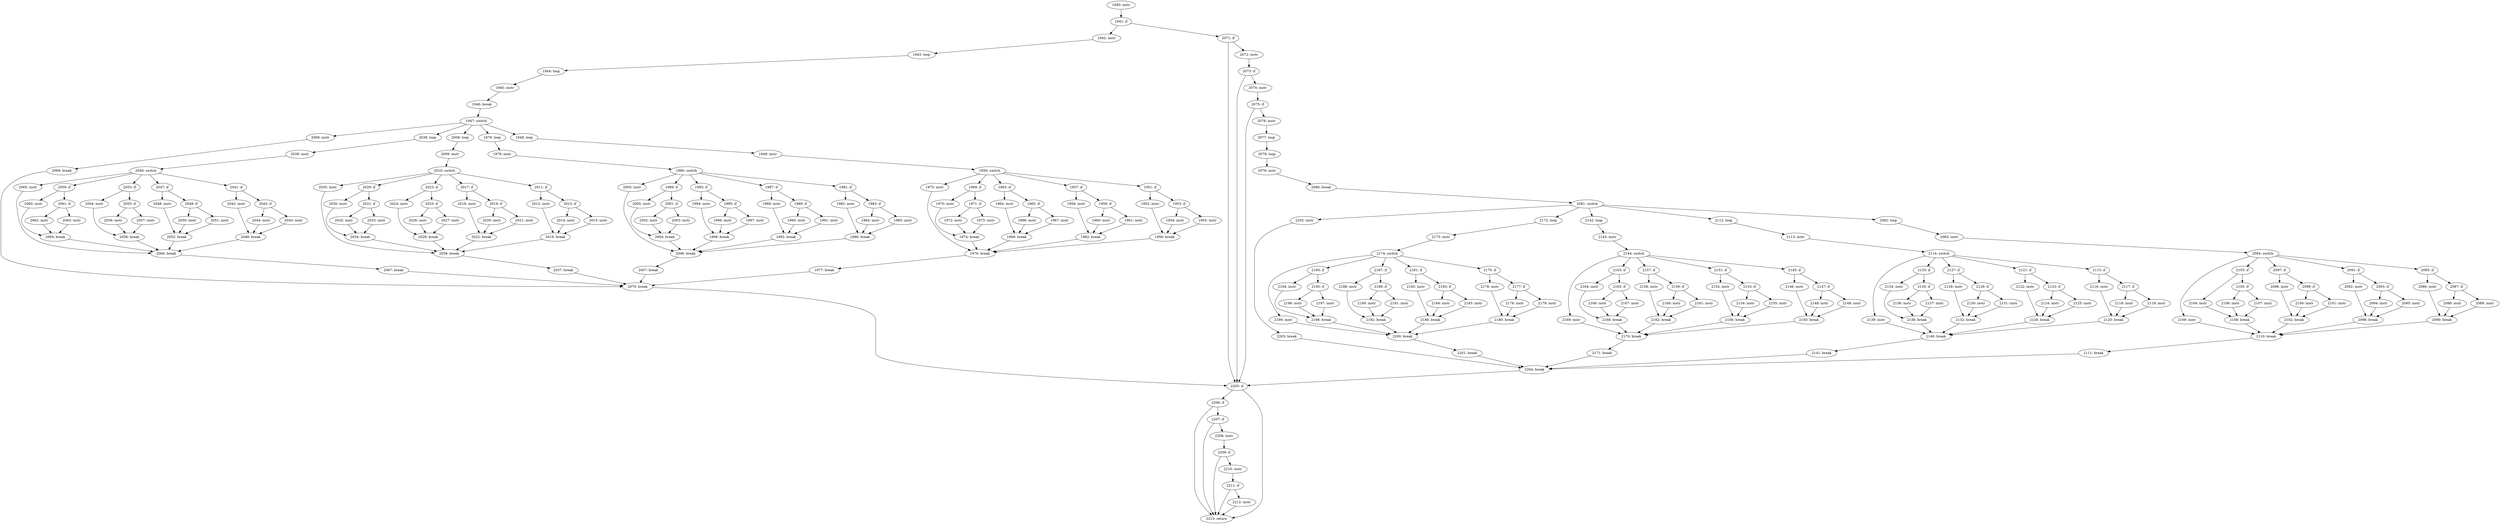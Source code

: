 digraph CFG_tcp_check_dsack {
1940 [label="1940: instr"]
	1940 -> 1941
1941 [label="1941: if"]
	1941 -> 1942
	1941 -> 2071
1942 [label="1942: instr"]
	1942 -> 1943
1943 [label="1943: loop"]
	1943 -> 1944
1944 [label="1944: loop"]
	1944 -> 1945
1945 [label="1945: instr"]
	1945 -> 1946
1946 [label="1946: break"]
	1946 -> 1947
1947 [label="1947: switch"]
	1947 -> 2068
	1947 -> 2038
	1947 -> 2008
	1947 -> 1978
	1947 -> 1948
1948 [label="1948: loop"]
	1948 -> 1949
1949 [label="1949: instr"]
	1949 -> 1950
1950 [label="1950: switch"]
	1950 -> 1975
	1950 -> 1969
	1950 -> 1963
	1950 -> 1957
	1950 -> 1951
1951 [label="1951: if"]
	1951 -> 1952
	1951 -> 1953
1952 [label="1952: instr"]
	1952 -> 1956
1953 [label="1953: if"]
	1953 -> 1954
	1953 -> 1955
1954 [label="1954: instr"]
	1954 -> 1956
1955 [label="1955: instr"]
	1955 -> 1956
1956 [label="1956: break"]
	1956 -> 1976
1957 [label="1957: if"]
	1957 -> 1958
	1957 -> 1959
1958 [label="1958: instr"]
	1958 -> 1962
1959 [label="1959: if"]
	1959 -> 1960
	1959 -> 1961
1960 [label="1960: instr"]
	1960 -> 1962
1961 [label="1961: instr"]
	1961 -> 1962
1962 [label="1962: break"]
	1962 -> 1976
1963 [label="1963: if"]
	1963 -> 1964
	1963 -> 1965
1964 [label="1964: instr"]
	1964 -> 1968
1965 [label="1965: if"]
	1965 -> 1966
	1965 -> 1967
1966 [label="1966: instr"]
	1966 -> 1968
1967 [label="1967: instr"]
	1967 -> 1968
1968 [label="1968: break"]
	1968 -> 1976
1969 [label="1969: if"]
	1969 -> 1970
	1969 -> 1971
1970 [label="1970: instr"]
	1970 -> 1974
1971 [label="1971: if"]
	1971 -> 1972
	1971 -> 1973
1972 [label="1972: instr"]
	1972 -> 1974
1973 [label="1973: instr"]
	1973 -> 1974
1974 [label="1974: break"]
	1974 -> 1976
1975 [label="1975: instr"]
	1975 -> 1976
1976 [label="1976: break"]
	1976 -> 1977
1977 [label="1977: break"]
	1977 -> 2070
1978 [label="1978: loop"]
	1978 -> 1979
1979 [label="1979: instr"]
	1979 -> 1980
1980 [label="1980: switch"]
	1980 -> 2005
	1980 -> 1999
	1980 -> 1993
	1980 -> 1987
	1980 -> 1981
1981 [label="1981: if"]
	1981 -> 1982
	1981 -> 1983
1982 [label="1982: instr"]
	1982 -> 1986
1983 [label="1983: if"]
	1983 -> 1984
	1983 -> 1985
1984 [label="1984: instr"]
	1984 -> 1986
1985 [label="1985: instr"]
	1985 -> 1986
1986 [label="1986: break"]
	1986 -> 2006
1987 [label="1987: if"]
	1987 -> 1988
	1987 -> 1989
1988 [label="1988: instr"]
	1988 -> 1992
1989 [label="1989: if"]
	1989 -> 1990
	1989 -> 1991
1990 [label="1990: instr"]
	1990 -> 1992
1991 [label="1991: instr"]
	1991 -> 1992
1992 [label="1992: break"]
	1992 -> 2006
1993 [label="1993: if"]
	1993 -> 1994
	1993 -> 1995
1994 [label="1994: instr"]
	1994 -> 1998
1995 [label="1995: if"]
	1995 -> 1996
	1995 -> 1997
1996 [label="1996: instr"]
	1996 -> 1998
1997 [label="1997: instr"]
	1997 -> 1998
1998 [label="1998: break"]
	1998 -> 2006
1999 [label="1999: if"]
	1999 -> 2000
	1999 -> 2001
2000 [label="2000: instr"]
	2000 -> 2004
2001 [label="2001: if"]
	2001 -> 2002
	2001 -> 2003
2002 [label="2002: instr"]
	2002 -> 2004
2003 [label="2003: instr"]
	2003 -> 2004
2004 [label="2004: break"]
	2004 -> 2006
2005 [label="2005: instr"]
	2005 -> 2006
2006 [label="2006: break"]
	2006 -> 2007
2007 [label="2007: break"]
	2007 -> 2070
2008 [label="2008: loop"]
	2008 -> 2009
2009 [label="2009: instr"]
	2009 -> 2010
2010 [label="2010: switch"]
	2010 -> 2035
	2010 -> 2029
	2010 -> 2023
	2010 -> 2017
	2010 -> 2011
2011 [label="2011: if"]
	2011 -> 2012
	2011 -> 2013
2012 [label="2012: instr"]
	2012 -> 2016
2013 [label="2013: if"]
	2013 -> 2014
	2013 -> 2015
2014 [label="2014: instr"]
	2014 -> 2016
2015 [label="2015: instr"]
	2015 -> 2016
2016 [label="2016: break"]
	2016 -> 2036
2017 [label="2017: if"]
	2017 -> 2018
	2017 -> 2019
2018 [label="2018: instr"]
	2018 -> 2022
2019 [label="2019: if"]
	2019 -> 2020
	2019 -> 2021
2020 [label="2020: instr"]
	2020 -> 2022
2021 [label="2021: instr"]
	2021 -> 2022
2022 [label="2022: break"]
	2022 -> 2036
2023 [label="2023: if"]
	2023 -> 2024
	2023 -> 2025
2024 [label="2024: instr"]
	2024 -> 2028
2025 [label="2025: if"]
	2025 -> 2026
	2025 -> 2027
2026 [label="2026: instr"]
	2026 -> 2028
2027 [label="2027: instr"]
	2027 -> 2028
2028 [label="2028: break"]
	2028 -> 2036
2029 [label="2029: if"]
	2029 -> 2030
	2029 -> 2031
2030 [label="2030: instr"]
	2030 -> 2034
2031 [label="2031: if"]
	2031 -> 2032
	2031 -> 2033
2032 [label="2032: instr"]
	2032 -> 2034
2033 [label="2033: instr"]
	2033 -> 2034
2034 [label="2034: break"]
	2034 -> 2036
2035 [label="2035: instr"]
	2035 -> 2036
2036 [label="2036: break"]
	2036 -> 2037
2037 [label="2037: break"]
	2037 -> 2070
2038 [label="2038: loop"]
	2038 -> 2039
2039 [label="2039: instr"]
	2039 -> 2040
2040 [label="2040: switch"]
	2040 -> 2065
	2040 -> 2059
	2040 -> 2053
	2040 -> 2047
	2040 -> 2041
2041 [label="2041: if"]
	2041 -> 2042
	2041 -> 2043
2042 [label="2042: instr"]
	2042 -> 2046
2043 [label="2043: if"]
	2043 -> 2044
	2043 -> 2045
2044 [label="2044: instr"]
	2044 -> 2046
2045 [label="2045: instr"]
	2045 -> 2046
2046 [label="2046: break"]
	2046 -> 2066
2047 [label="2047: if"]
	2047 -> 2048
	2047 -> 2049
2048 [label="2048: instr"]
	2048 -> 2052
2049 [label="2049: if"]
	2049 -> 2050
	2049 -> 2051
2050 [label="2050: instr"]
	2050 -> 2052
2051 [label="2051: instr"]
	2051 -> 2052
2052 [label="2052: break"]
	2052 -> 2066
2053 [label="2053: if"]
	2053 -> 2054
	2053 -> 2055
2054 [label="2054: instr"]
	2054 -> 2058
2055 [label="2055: if"]
	2055 -> 2056
	2055 -> 2057
2056 [label="2056: instr"]
	2056 -> 2058
2057 [label="2057: instr"]
	2057 -> 2058
2058 [label="2058: break"]
	2058 -> 2066
2059 [label="2059: if"]
	2059 -> 2060
	2059 -> 2061
2060 [label="2060: instr"]
	2060 -> 2064
2061 [label="2061: if"]
	2061 -> 2062
	2061 -> 2063
2062 [label="2062: instr"]
	2062 -> 2064
2063 [label="2063: instr"]
	2063 -> 2064
2064 [label="2064: break"]
	2064 -> 2066
2065 [label="2065: instr"]
	2065 -> 2066
2066 [label="2066: break"]
	2066 -> 2067
2067 [label="2067: break"]
	2067 -> 2070
2068 [label="2068: instr"]
	2068 -> 2069
2069 [label="2069: break"]
	2069 -> 2070
2070 [label="2070: break"]
	2070 -> 2205
2071 [label="2071: if"]
	2071 -> 2072
	2071 -> 2205
2072 [label="2072: instr"]
	2072 -> 2073
2073 [label="2073: if"]
	2073 -> 2205
	2073 -> 2074
2074 [label="2074: instr"]
	2074 -> 2075
2075 [label="2075: if"]
	2075 -> 2205
	2075 -> 2076
2076 [label="2076: instr"]
	2076 -> 2077
2077 [label="2077: loop"]
	2077 -> 2078
2078 [label="2078: loop"]
	2078 -> 2079
2079 [label="2079: instr"]
	2079 -> 2080
2080 [label="2080: break"]
	2080 -> 2081
2081 [label="2081: switch"]
	2081 -> 2202
	2081 -> 2172
	2081 -> 2142
	2081 -> 2112
	2081 -> 2082
2082 [label="2082: loop"]
	2082 -> 2083
2083 [label="2083: instr"]
	2083 -> 2084
2084 [label="2084: switch"]
	2084 -> 2109
	2084 -> 2103
	2084 -> 2097
	2084 -> 2091
	2084 -> 2085
2085 [label="2085: if"]
	2085 -> 2086
	2085 -> 2087
2086 [label="2086: instr"]
	2086 -> 2090
2087 [label="2087: if"]
	2087 -> 2088
	2087 -> 2089
2088 [label="2088: instr"]
	2088 -> 2090
2089 [label="2089: instr"]
	2089 -> 2090
2090 [label="2090: break"]
	2090 -> 2110
2091 [label="2091: if"]
	2091 -> 2092
	2091 -> 2093
2092 [label="2092: instr"]
	2092 -> 2096
2093 [label="2093: if"]
	2093 -> 2094
	2093 -> 2095
2094 [label="2094: instr"]
	2094 -> 2096
2095 [label="2095: instr"]
	2095 -> 2096
2096 [label="2096: break"]
	2096 -> 2110
2097 [label="2097: if"]
	2097 -> 2098
	2097 -> 2099
2098 [label="2098: instr"]
	2098 -> 2102
2099 [label="2099: if"]
	2099 -> 2100
	2099 -> 2101
2100 [label="2100: instr"]
	2100 -> 2102
2101 [label="2101: instr"]
	2101 -> 2102
2102 [label="2102: break"]
	2102 -> 2110
2103 [label="2103: if"]
	2103 -> 2104
	2103 -> 2105
2104 [label="2104: instr"]
	2104 -> 2108
2105 [label="2105: if"]
	2105 -> 2106
	2105 -> 2107
2106 [label="2106: instr"]
	2106 -> 2108
2107 [label="2107: instr"]
	2107 -> 2108
2108 [label="2108: break"]
	2108 -> 2110
2109 [label="2109: instr"]
	2109 -> 2110
2110 [label="2110: break"]
	2110 -> 2111
2111 [label="2111: break"]
	2111 -> 2204
2112 [label="2112: loop"]
	2112 -> 2113
2113 [label="2113: instr"]
	2113 -> 2114
2114 [label="2114: switch"]
	2114 -> 2139
	2114 -> 2133
	2114 -> 2127
	2114 -> 2121
	2114 -> 2115
2115 [label="2115: if"]
	2115 -> 2116
	2115 -> 2117
2116 [label="2116: instr"]
	2116 -> 2120
2117 [label="2117: if"]
	2117 -> 2118
	2117 -> 2119
2118 [label="2118: instr"]
	2118 -> 2120
2119 [label="2119: instr"]
	2119 -> 2120
2120 [label="2120: break"]
	2120 -> 2140
2121 [label="2121: if"]
	2121 -> 2122
	2121 -> 2123
2122 [label="2122: instr"]
	2122 -> 2126
2123 [label="2123: if"]
	2123 -> 2124
	2123 -> 2125
2124 [label="2124: instr"]
	2124 -> 2126
2125 [label="2125: instr"]
	2125 -> 2126
2126 [label="2126: break"]
	2126 -> 2140
2127 [label="2127: if"]
	2127 -> 2128
	2127 -> 2129
2128 [label="2128: instr"]
	2128 -> 2132
2129 [label="2129: if"]
	2129 -> 2130
	2129 -> 2131
2130 [label="2130: instr"]
	2130 -> 2132
2131 [label="2131: instr"]
	2131 -> 2132
2132 [label="2132: break"]
	2132 -> 2140
2133 [label="2133: if"]
	2133 -> 2134
	2133 -> 2135
2134 [label="2134: instr"]
	2134 -> 2138
2135 [label="2135: if"]
	2135 -> 2136
	2135 -> 2137
2136 [label="2136: instr"]
	2136 -> 2138
2137 [label="2137: instr"]
	2137 -> 2138
2138 [label="2138: break"]
	2138 -> 2140
2139 [label="2139: instr"]
	2139 -> 2140
2140 [label="2140: break"]
	2140 -> 2141
2141 [label="2141: break"]
	2141 -> 2204
2142 [label="2142: loop"]
	2142 -> 2143
2143 [label="2143: instr"]
	2143 -> 2144
2144 [label="2144: switch"]
	2144 -> 2169
	2144 -> 2163
	2144 -> 2157
	2144 -> 2151
	2144 -> 2145
2145 [label="2145: if"]
	2145 -> 2146
	2145 -> 2147
2146 [label="2146: instr"]
	2146 -> 2150
2147 [label="2147: if"]
	2147 -> 2148
	2147 -> 2149
2148 [label="2148: instr"]
	2148 -> 2150
2149 [label="2149: instr"]
	2149 -> 2150
2150 [label="2150: break"]
	2150 -> 2170
2151 [label="2151: if"]
	2151 -> 2152
	2151 -> 2153
2152 [label="2152: instr"]
	2152 -> 2156
2153 [label="2153: if"]
	2153 -> 2154
	2153 -> 2155
2154 [label="2154: instr"]
	2154 -> 2156
2155 [label="2155: instr"]
	2155 -> 2156
2156 [label="2156: break"]
	2156 -> 2170
2157 [label="2157: if"]
	2157 -> 2158
	2157 -> 2159
2158 [label="2158: instr"]
	2158 -> 2162
2159 [label="2159: if"]
	2159 -> 2160
	2159 -> 2161
2160 [label="2160: instr"]
	2160 -> 2162
2161 [label="2161: instr"]
	2161 -> 2162
2162 [label="2162: break"]
	2162 -> 2170
2163 [label="2163: if"]
	2163 -> 2164
	2163 -> 2165
2164 [label="2164: instr"]
	2164 -> 2168
2165 [label="2165: if"]
	2165 -> 2166
	2165 -> 2167
2166 [label="2166: instr"]
	2166 -> 2168
2167 [label="2167: instr"]
	2167 -> 2168
2168 [label="2168: break"]
	2168 -> 2170
2169 [label="2169: instr"]
	2169 -> 2170
2170 [label="2170: break"]
	2170 -> 2171
2171 [label="2171: break"]
	2171 -> 2204
2172 [label="2172: loop"]
	2172 -> 2173
2173 [label="2173: instr"]
	2173 -> 2174
2174 [label="2174: switch"]
	2174 -> 2199
	2174 -> 2193
	2174 -> 2187
	2174 -> 2181
	2174 -> 2175
2175 [label="2175: if"]
	2175 -> 2176
	2175 -> 2177
2176 [label="2176: instr"]
	2176 -> 2180
2177 [label="2177: if"]
	2177 -> 2178
	2177 -> 2179
2178 [label="2178: instr"]
	2178 -> 2180
2179 [label="2179: instr"]
	2179 -> 2180
2180 [label="2180: break"]
	2180 -> 2200
2181 [label="2181: if"]
	2181 -> 2182
	2181 -> 2183
2182 [label="2182: instr"]
	2182 -> 2186
2183 [label="2183: if"]
	2183 -> 2184
	2183 -> 2185
2184 [label="2184: instr"]
	2184 -> 2186
2185 [label="2185: instr"]
	2185 -> 2186
2186 [label="2186: break"]
	2186 -> 2200
2187 [label="2187: if"]
	2187 -> 2188
	2187 -> 2189
2188 [label="2188: instr"]
	2188 -> 2192
2189 [label="2189: if"]
	2189 -> 2190
	2189 -> 2191
2190 [label="2190: instr"]
	2190 -> 2192
2191 [label="2191: instr"]
	2191 -> 2192
2192 [label="2192: break"]
	2192 -> 2200
2193 [label="2193: if"]
	2193 -> 2194
	2193 -> 2195
2194 [label="2194: instr"]
	2194 -> 2198
2195 [label="2195: if"]
	2195 -> 2196
	2195 -> 2197
2196 [label="2196: instr"]
	2196 -> 2198
2197 [label="2197: instr"]
	2197 -> 2198
2198 [label="2198: break"]
	2198 -> 2200
2199 [label="2199: instr"]
	2199 -> 2200
2200 [label="2200: break"]
	2200 -> 2201
2201 [label="2201: break"]
	2201 -> 2204
2202 [label="2202: instr"]
	2202 -> 2203
2203 [label="2203: break"]
	2203 -> 2204
2204 [label="2204: break"]
	2204 -> 2205
2205 [label="2205: if"]
	2205 -> 2206
	2205 -> 2213
2206 [label="2206: if"]
	2206 -> 2207
	2206 -> 2213
2207 [label="2207: if"]
	2207 -> 2208
	2207 -> 2213
2208 [label="2208: instr"]
	2208 -> 2209
2209 [label="2209: if"]
	2209 -> 2213
	2209 -> 2210
2210 [label="2210: instr"]
	2210 -> 2211
2211 [label="2211: if"]
	2211 -> 2212
	2211 -> 2213
2212 [label="2212: instr"]
	2212 -> 2213
2213 [label="2213: return"]
	
}
